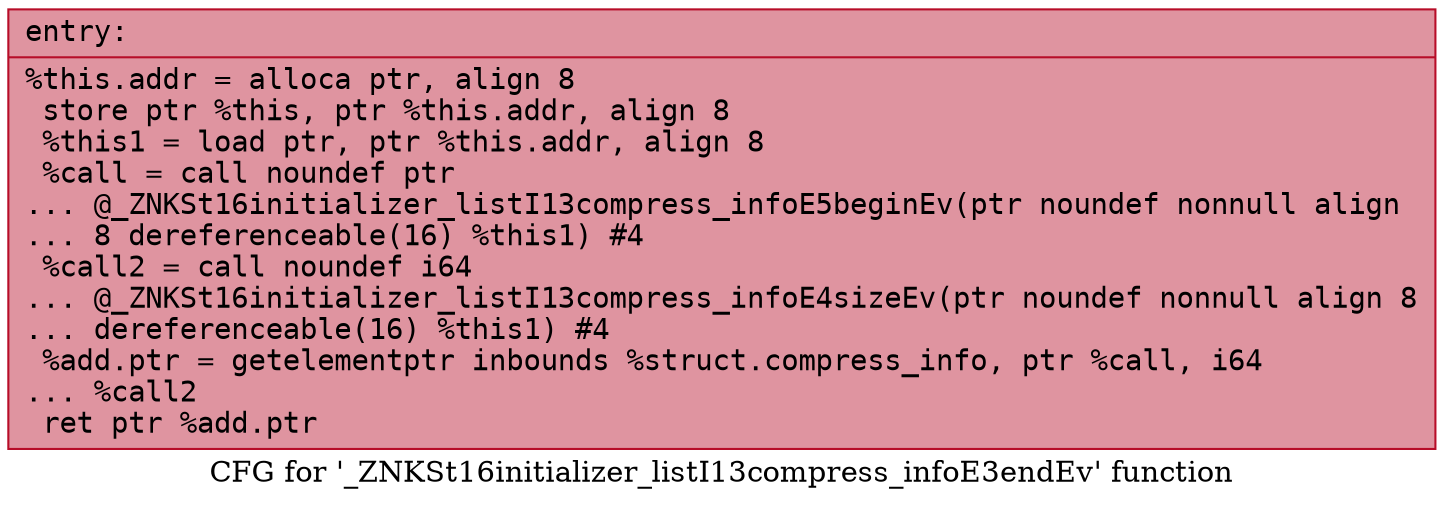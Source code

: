 digraph "CFG for '_ZNKSt16initializer_listI13compress_infoE3endEv' function" {
	label="CFG for '_ZNKSt16initializer_listI13compress_infoE3endEv' function";

	Node0x5651cd857cf0 [shape=record,color="#b70d28ff", style=filled, fillcolor="#b70d2870" fontname="Courier",label="{entry:\l|  %this.addr = alloca ptr, align 8\l  store ptr %this, ptr %this.addr, align 8\l  %this1 = load ptr, ptr %this.addr, align 8\l  %call = call noundef ptr\l... @_ZNKSt16initializer_listI13compress_infoE5beginEv(ptr noundef nonnull align\l... 8 dereferenceable(16) %this1) #4\l  %call2 = call noundef i64\l... @_ZNKSt16initializer_listI13compress_infoE4sizeEv(ptr noundef nonnull align 8\l... dereferenceable(16) %this1) #4\l  %add.ptr = getelementptr inbounds %struct.compress_info, ptr %call, i64\l... %call2\l  ret ptr %add.ptr\l}"];
}

